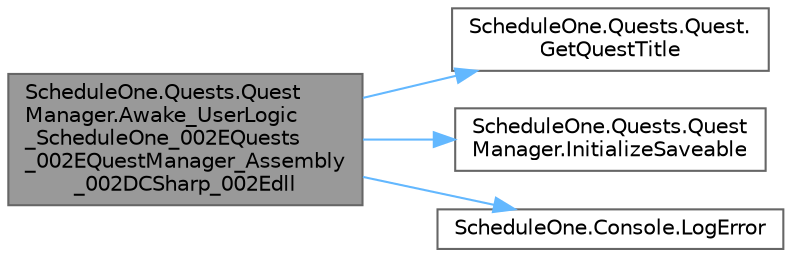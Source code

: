 digraph "ScheduleOne.Quests.QuestManager.Awake_UserLogic_ScheduleOne_002EQuests_002EQuestManager_Assembly_002DCSharp_002Edll"
{
 // LATEX_PDF_SIZE
  bgcolor="transparent";
  edge [fontname=Helvetica,fontsize=10,labelfontname=Helvetica,labelfontsize=10];
  node [fontname=Helvetica,fontsize=10,shape=box,height=0.2,width=0.4];
  rankdir="LR";
  Node1 [id="Node000001",label="ScheduleOne.Quests.Quest\lManager.Awake_UserLogic\l_ScheduleOne_002EQuests\l_002EQuestManager_Assembly\l_002DCSharp_002Edll",height=0.2,width=0.4,color="gray40", fillcolor="grey60", style="filled", fontcolor="black",tooltip=" "];
  Node1 -> Node2 [id="edge1_Node000001_Node000002",color="steelblue1",style="solid",tooltip=" "];
  Node2 [id="Node000002",label="ScheduleOne.Quests.Quest.\lGetQuestTitle",height=0.2,width=0.4,color="grey40", fillcolor="white", style="filled",URL="$class_schedule_one_1_1_quests_1_1_quest.html#a097c5c5c5fcadbe3f4131b68788311b3",tooltip=" "];
  Node1 -> Node3 [id="edge2_Node000001_Node000003",color="steelblue1",style="solid",tooltip=" "];
  Node3 [id="Node000003",label="ScheduleOne.Quests.Quest\lManager.InitializeSaveable",height=0.2,width=0.4,color="grey40", fillcolor="white", style="filled",URL="$class_schedule_one_1_1_quests_1_1_quest_manager.html#a41b949d51bc0a378112ac08cc98f5e11",tooltip=" "];
  Node1 -> Node4 [id="edge3_Node000001_Node000004",color="steelblue1",style="solid",tooltip=" "];
  Node4 [id="Node000004",label="ScheduleOne.Console.LogError",height=0.2,width=0.4,color="grey40", fillcolor="white", style="filled",URL="$class_schedule_one_1_1_console.html#af815c154f3082a5bf25f62c7cc93fad2",tooltip=" "];
}
